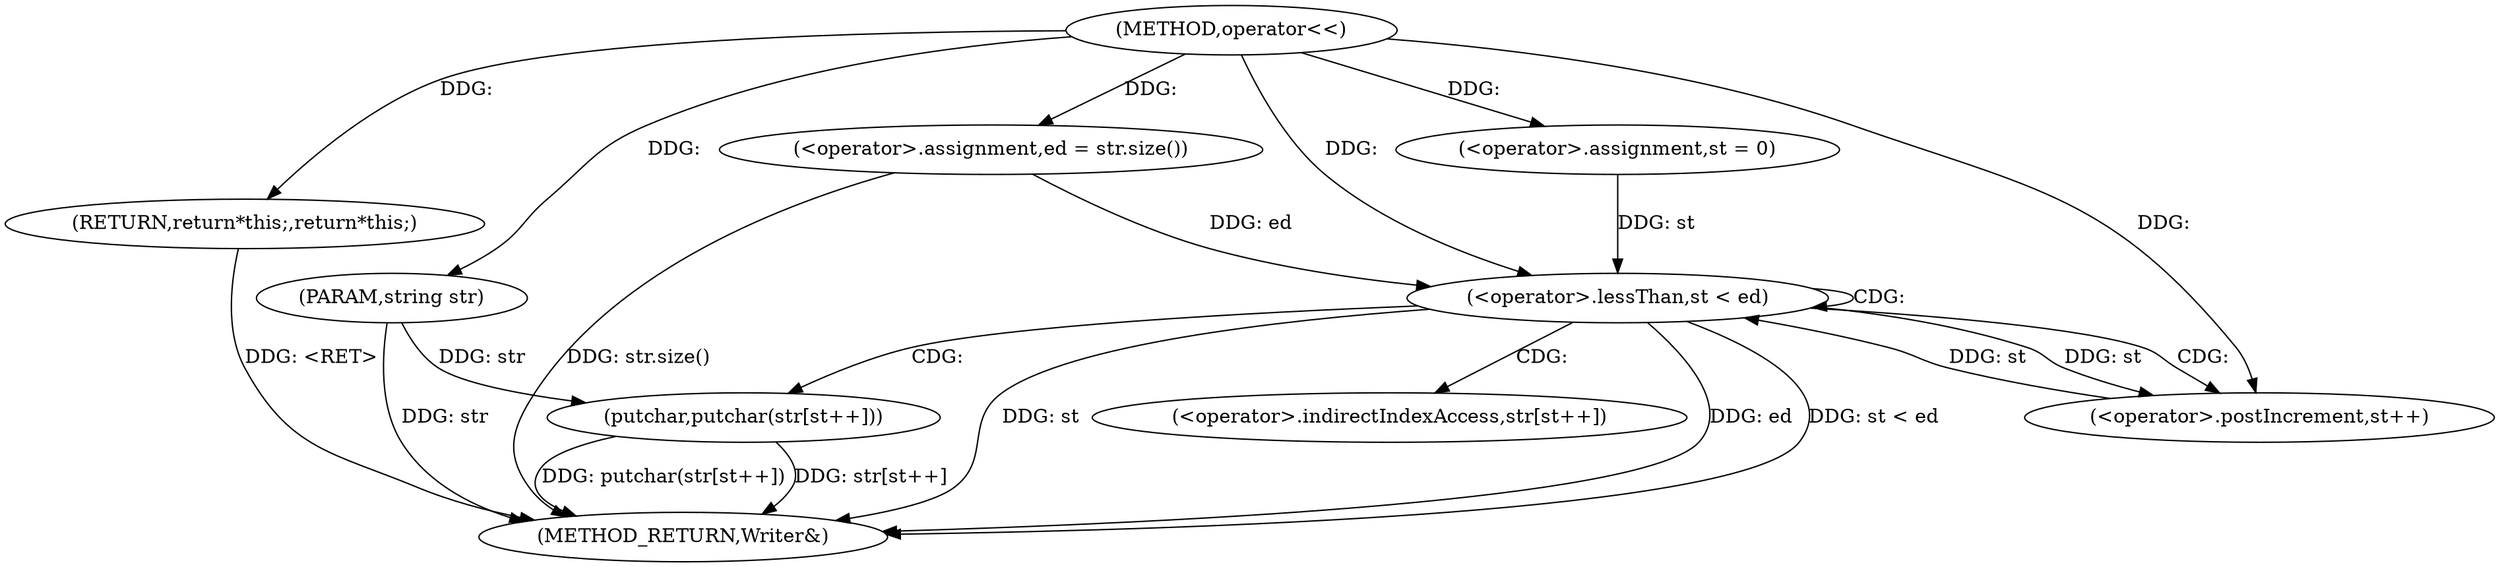 digraph "operator<<" {  
"1001418" [label = "(METHOD,operator<<)" ]
"1001441" [label = "(METHOD_RETURN,Writer&)" ]
"1001419" [label = "(PARAM,string str)" ]
"1001422" [label = "(<operator>.assignment,st = 0)" ]
"1001426" [label = "(<operator>.assignment,ed = str.size())" ]
"1001438" [label = "(RETURN,return*this;,return*this;)" ]
"1001430" [label = "(<operator>.lessThan,st < ed)" ]
"1001433" [label = "(putchar,putchar(str[st++]))" ]
"1001436" [label = "(<operator>.postIncrement,st++)" ]
"1001434" [label = "(<operator>.indirectIndexAccess,str[st++])" ]
  "1001419" -> "1001441"  [ label = "DDG: str"] 
  "1001426" -> "1001441"  [ label = "DDG: str.size()"] 
  "1001430" -> "1001441"  [ label = "DDG: st"] 
  "1001430" -> "1001441"  [ label = "DDG: ed"] 
  "1001430" -> "1001441"  [ label = "DDG: st < ed"] 
  "1001433" -> "1001441"  [ label = "DDG: str[st++]"] 
  "1001433" -> "1001441"  [ label = "DDG: putchar(str[st++])"] 
  "1001438" -> "1001441"  [ label = "DDG: <RET>"] 
  "1001418" -> "1001419"  [ label = "DDG: "] 
  "1001418" -> "1001422"  [ label = "DDG: "] 
  "1001418" -> "1001426"  [ label = "DDG: "] 
  "1001418" -> "1001438"  [ label = "DDG: "] 
  "1001422" -> "1001430"  [ label = "DDG: st"] 
  "1001436" -> "1001430"  [ label = "DDG: st"] 
  "1001418" -> "1001430"  [ label = "DDG: "] 
  "1001426" -> "1001430"  [ label = "DDG: ed"] 
  "1001419" -> "1001433"  [ label = "DDG: str"] 
  "1001430" -> "1001436"  [ label = "DDG: st"] 
  "1001418" -> "1001436"  [ label = "DDG: "] 
  "1001430" -> "1001436"  [ label = "CDG: "] 
  "1001430" -> "1001430"  [ label = "CDG: "] 
  "1001430" -> "1001434"  [ label = "CDG: "] 
  "1001430" -> "1001433"  [ label = "CDG: "] 
}
